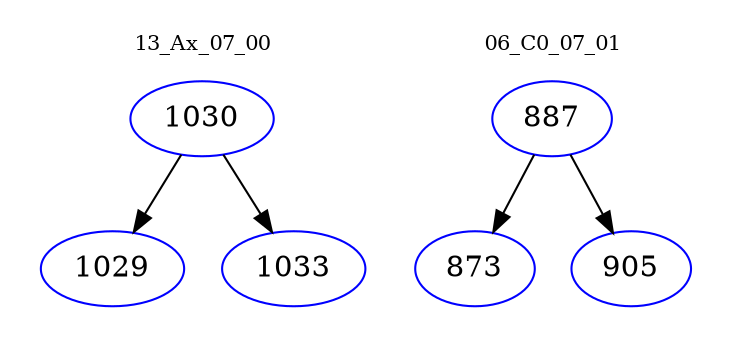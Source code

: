 digraph{
subgraph cluster_0 {
color = white
label = "13_Ax_07_00";
fontsize=10;
T0_1030 [label="1030", color="blue"]
T0_1030 -> T0_1029 [color="black"]
T0_1029 [label="1029", color="blue"]
T0_1030 -> T0_1033 [color="black"]
T0_1033 [label="1033", color="blue"]
}
subgraph cluster_1 {
color = white
label = "06_C0_07_01";
fontsize=10;
T1_887 [label="887", color="blue"]
T1_887 -> T1_873 [color="black"]
T1_873 [label="873", color="blue"]
T1_887 -> T1_905 [color="black"]
T1_905 [label="905", color="blue"]
}
}
